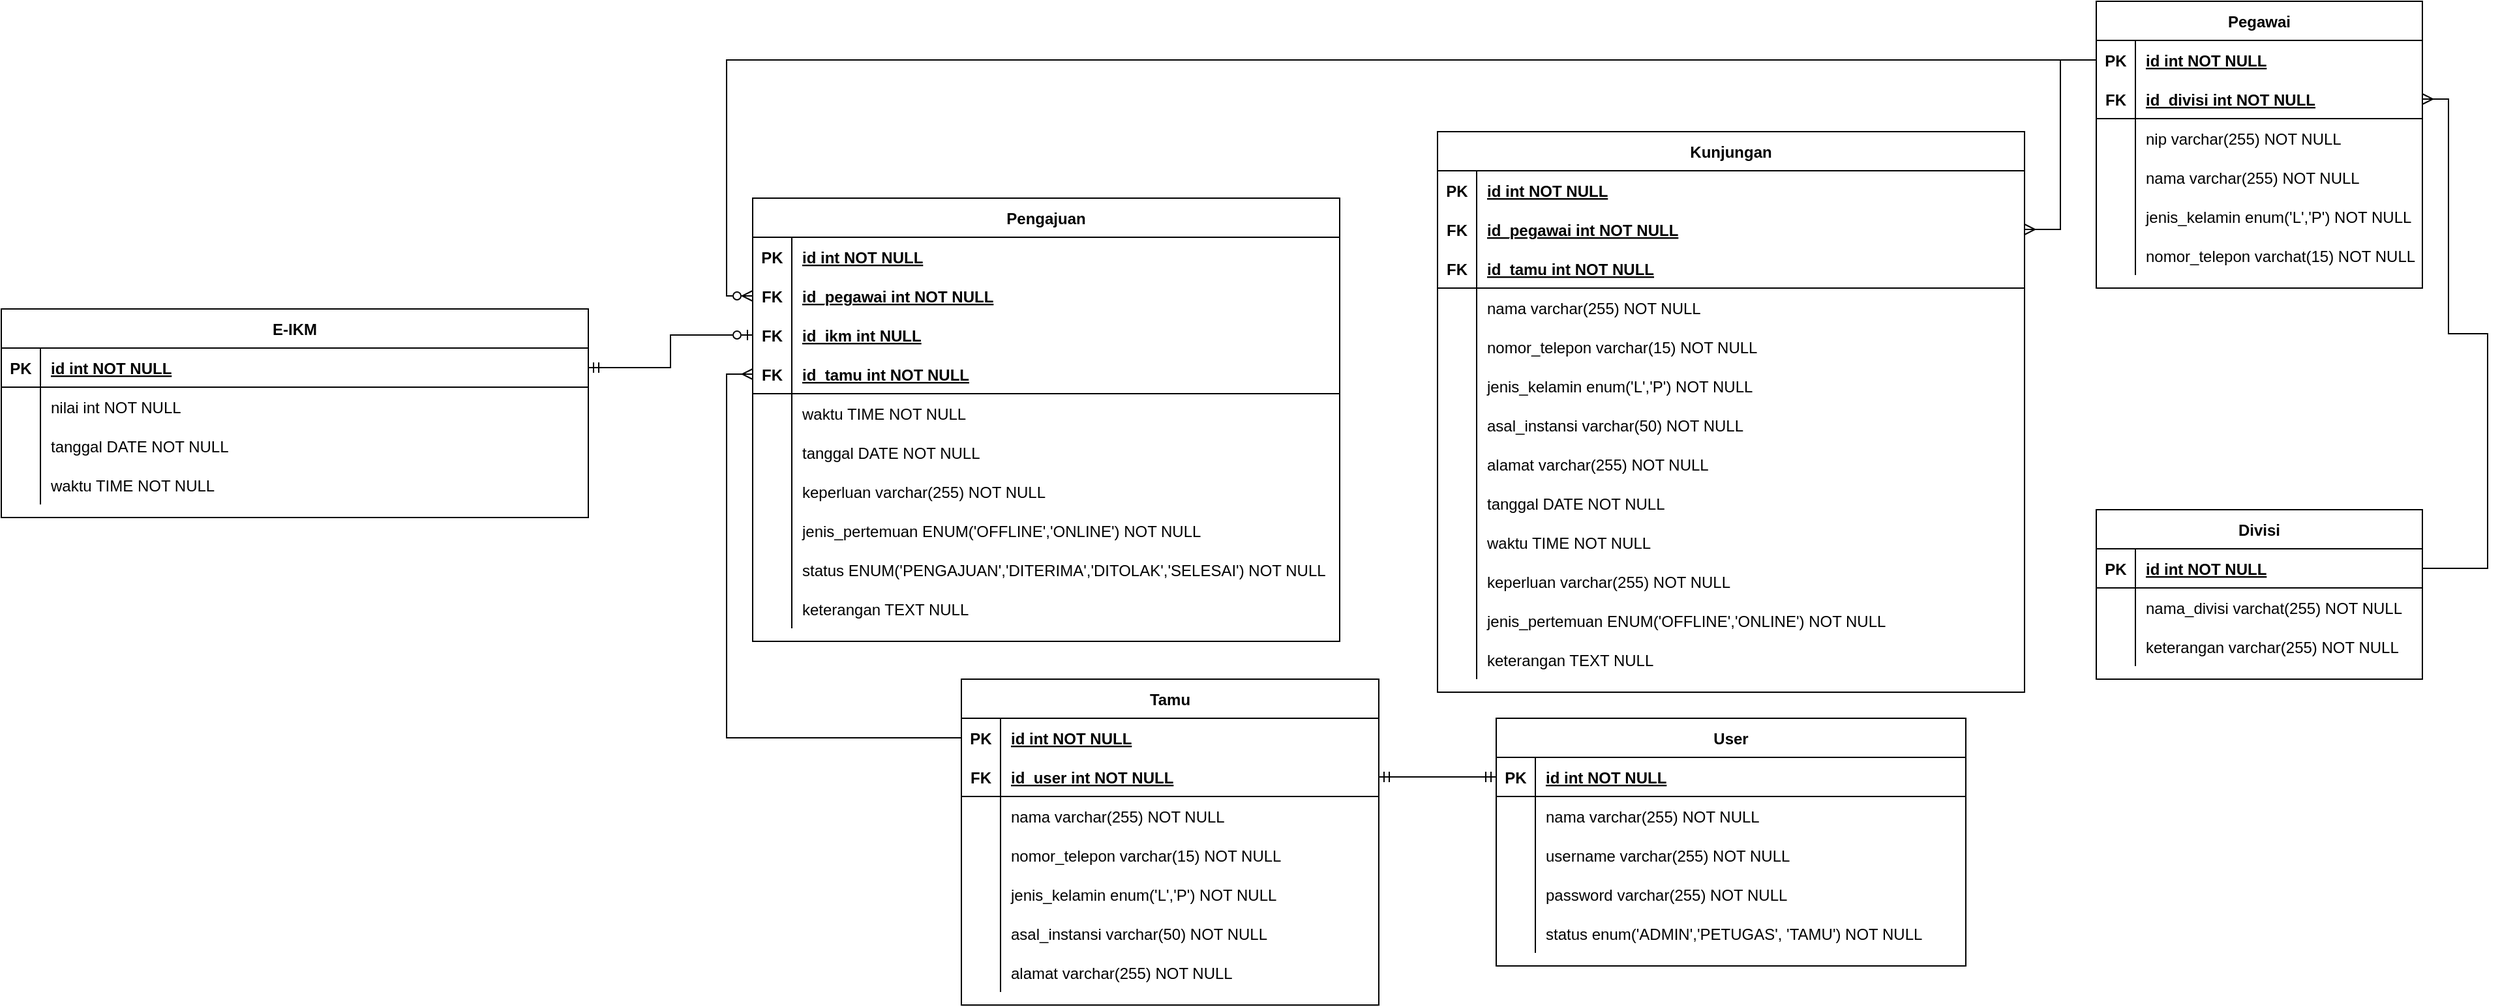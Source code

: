 <mxfile version="19.0.3" type="device"><diagram id="R2lEEEUBdFMjLlhIrx00" name="Page-1"><mxGraphModel dx="2421" dy="764" grid="0" gridSize="10" guides="1" tooltips="1" connect="1" arrows="1" fold="1" page="0" pageScale="1" pageWidth="850" pageHeight="1100" math="0" shadow="0" extFonts="Permanent Marker^https://fonts.googleapis.com/css?family=Permanent+Marker"><root><mxCell id="0"/><mxCell id="1" parent="0"/><mxCell id="C-vyLk0tnHw3VtMMgP7b-2" value="Pegawai" style="shape=table;startSize=30;container=1;collapsible=1;childLayout=tableLayout;fixedRows=1;rowLines=0;fontStyle=1;align=center;resizeLast=1;" parent="1" vertex="1"><mxGeometry x="560" y="20" width="250" height="220" as="geometry"/></mxCell><mxCell id="C-vyLk0tnHw3VtMMgP7b-3" value="" style="shape=partialRectangle;collapsible=0;dropTarget=0;pointerEvents=0;fillColor=none;points=[[0,0.5],[1,0.5]];portConstraint=eastwest;top=0;left=0;right=0;bottom=1;strokeColor=none;" parent="C-vyLk0tnHw3VtMMgP7b-2" vertex="1"><mxGeometry y="30" width="250" height="30" as="geometry"/></mxCell><mxCell id="C-vyLk0tnHw3VtMMgP7b-4" value="PK" style="shape=partialRectangle;overflow=hidden;connectable=0;fillColor=none;top=0;left=0;bottom=0;right=0;fontStyle=1;" parent="C-vyLk0tnHw3VtMMgP7b-3" vertex="1"><mxGeometry width="30" height="30" as="geometry"><mxRectangle width="30" height="30" as="alternateBounds"/></mxGeometry></mxCell><mxCell id="C-vyLk0tnHw3VtMMgP7b-5" value="id int NOT NULL " style="shape=partialRectangle;overflow=hidden;connectable=0;fillColor=none;top=0;left=0;bottom=0;right=0;align=left;spacingLeft=6;fontStyle=5;" parent="C-vyLk0tnHw3VtMMgP7b-3" vertex="1"><mxGeometry x="30" width="220" height="30" as="geometry"><mxRectangle width="220" height="30" as="alternateBounds"/></mxGeometry></mxCell><mxCell id="-Vfd2dG3EWb8YFkinfr4-47" value="" style="shape=partialRectangle;collapsible=0;dropTarget=0;pointerEvents=0;fillColor=none;points=[[0,0.5],[1,0.5]];portConstraint=eastwest;top=0;left=0;right=0;bottom=1;" parent="C-vyLk0tnHw3VtMMgP7b-2" vertex="1"><mxGeometry y="60" width="250" height="30" as="geometry"/></mxCell><mxCell id="-Vfd2dG3EWb8YFkinfr4-48" value="FK" style="shape=partialRectangle;overflow=hidden;connectable=0;fillColor=none;top=0;left=0;bottom=0;right=0;fontStyle=1;" parent="-Vfd2dG3EWb8YFkinfr4-47" vertex="1"><mxGeometry width="30" height="30" as="geometry"><mxRectangle width="30" height="30" as="alternateBounds"/></mxGeometry></mxCell><mxCell id="-Vfd2dG3EWb8YFkinfr4-49" value="id_divisi int NOT NULL " style="shape=partialRectangle;overflow=hidden;connectable=0;fillColor=none;top=0;left=0;bottom=0;right=0;align=left;spacingLeft=6;fontStyle=5;" parent="-Vfd2dG3EWb8YFkinfr4-47" vertex="1"><mxGeometry x="30" width="220" height="30" as="geometry"><mxRectangle width="220" height="30" as="alternateBounds"/></mxGeometry></mxCell><mxCell id="C-vyLk0tnHw3VtMMgP7b-6" value="" style="shape=partialRectangle;collapsible=0;dropTarget=0;pointerEvents=0;fillColor=none;points=[[0,0.5],[1,0.5]];portConstraint=eastwest;top=0;left=0;right=0;bottom=0;" parent="C-vyLk0tnHw3VtMMgP7b-2" vertex="1"><mxGeometry y="90" width="250" height="30" as="geometry"/></mxCell><mxCell id="C-vyLk0tnHw3VtMMgP7b-7" value="" style="shape=partialRectangle;overflow=hidden;connectable=0;fillColor=none;top=0;left=0;bottom=0;right=0;" parent="C-vyLk0tnHw3VtMMgP7b-6" vertex="1"><mxGeometry width="30" height="30" as="geometry"><mxRectangle width="30" height="30" as="alternateBounds"/></mxGeometry></mxCell><mxCell id="C-vyLk0tnHw3VtMMgP7b-8" value="nip varchar(255) NOT NULL" style="shape=partialRectangle;overflow=hidden;connectable=0;fillColor=none;top=0;left=0;bottom=0;right=0;align=left;spacingLeft=6;" parent="C-vyLk0tnHw3VtMMgP7b-6" vertex="1"><mxGeometry x="30" width="220" height="30" as="geometry"><mxRectangle width="220" height="30" as="alternateBounds"/></mxGeometry></mxCell><mxCell id="Im0000j7gKgSQRu1ukLp-93" value="" style="shape=partialRectangle;collapsible=0;dropTarget=0;pointerEvents=0;fillColor=none;points=[[0,0.5],[1,0.5]];portConstraint=eastwest;top=0;left=0;right=0;bottom=0;" parent="C-vyLk0tnHw3VtMMgP7b-2" vertex="1"><mxGeometry y="120" width="250" height="30" as="geometry"/></mxCell><mxCell id="Im0000j7gKgSQRu1ukLp-94" value="" style="shape=partialRectangle;overflow=hidden;connectable=0;fillColor=none;top=0;left=0;bottom=0;right=0;" parent="Im0000j7gKgSQRu1ukLp-93" vertex="1"><mxGeometry width="30" height="30" as="geometry"><mxRectangle width="30" height="30" as="alternateBounds"/></mxGeometry></mxCell><mxCell id="Im0000j7gKgSQRu1ukLp-95" value="nama varchar(255) NOT NULL" style="shape=partialRectangle;overflow=hidden;connectable=0;fillColor=none;top=0;left=0;bottom=0;right=0;align=left;spacingLeft=6;" parent="Im0000j7gKgSQRu1ukLp-93" vertex="1"><mxGeometry x="30" width="220" height="30" as="geometry"><mxRectangle width="220" height="30" as="alternateBounds"/></mxGeometry></mxCell><mxCell id="C-vyLk0tnHw3VtMMgP7b-9" value="" style="shape=partialRectangle;collapsible=0;dropTarget=0;pointerEvents=0;fillColor=none;points=[[0,0.5],[1,0.5]];portConstraint=eastwest;top=0;left=0;right=0;bottom=0;" parent="C-vyLk0tnHw3VtMMgP7b-2" vertex="1"><mxGeometry y="150" width="250" height="30" as="geometry"/></mxCell><mxCell id="C-vyLk0tnHw3VtMMgP7b-10" value="" style="shape=partialRectangle;overflow=hidden;connectable=0;fillColor=none;top=0;left=0;bottom=0;right=0;" parent="C-vyLk0tnHw3VtMMgP7b-9" vertex="1"><mxGeometry width="30" height="30" as="geometry"><mxRectangle width="30" height="30" as="alternateBounds"/></mxGeometry></mxCell><mxCell id="C-vyLk0tnHw3VtMMgP7b-11" value="jenis_kelamin enum('L','P') NOT NULL" style="shape=partialRectangle;overflow=hidden;connectable=0;fillColor=none;top=0;left=0;bottom=0;right=0;align=left;spacingLeft=6;" parent="C-vyLk0tnHw3VtMMgP7b-9" vertex="1"><mxGeometry x="30" width="220" height="30" as="geometry"><mxRectangle width="220" height="30" as="alternateBounds"/></mxGeometry></mxCell><mxCell id="-Vfd2dG3EWb8YFkinfr4-28" value="" style="shape=partialRectangle;collapsible=0;dropTarget=0;pointerEvents=0;fillColor=none;points=[[0,0.5],[1,0.5]];portConstraint=eastwest;top=0;left=0;right=0;bottom=0;" parent="C-vyLk0tnHw3VtMMgP7b-2" vertex="1"><mxGeometry y="180" width="250" height="30" as="geometry"/></mxCell><mxCell id="-Vfd2dG3EWb8YFkinfr4-29" value="" style="shape=partialRectangle;overflow=hidden;connectable=0;fillColor=none;top=0;left=0;bottom=0;right=0;" parent="-Vfd2dG3EWb8YFkinfr4-28" vertex="1"><mxGeometry width="30" height="30" as="geometry"><mxRectangle width="30" height="30" as="alternateBounds"/></mxGeometry></mxCell><mxCell id="-Vfd2dG3EWb8YFkinfr4-30" value="nomor_telepon varchat(15) NOT NULL" style="shape=partialRectangle;overflow=hidden;connectable=0;fillColor=none;top=0;left=0;bottom=0;right=0;align=left;spacingLeft=6;" parent="-Vfd2dG3EWb8YFkinfr4-28" vertex="1"><mxGeometry x="30" width="220" height="30" as="geometry"><mxRectangle width="220" height="30" as="alternateBounds"/></mxGeometry></mxCell><mxCell id="C-vyLk0tnHw3VtMMgP7b-13" value="Divisi" style="shape=table;startSize=30;container=1;collapsible=1;childLayout=tableLayout;fixedRows=1;rowLines=0;fontStyle=1;align=center;resizeLast=1;" parent="1" vertex="1"><mxGeometry x="560" y="410" width="250" height="130" as="geometry"/></mxCell><mxCell id="C-vyLk0tnHw3VtMMgP7b-14" value="" style="shape=partialRectangle;collapsible=0;dropTarget=0;pointerEvents=0;fillColor=none;points=[[0,0.5],[1,0.5]];portConstraint=eastwest;top=0;left=0;right=0;bottom=1;" parent="C-vyLk0tnHw3VtMMgP7b-13" vertex="1"><mxGeometry y="30" width="250" height="30" as="geometry"/></mxCell><mxCell id="C-vyLk0tnHw3VtMMgP7b-15" value="PK" style="shape=partialRectangle;overflow=hidden;connectable=0;fillColor=none;top=0;left=0;bottom=0;right=0;fontStyle=1;" parent="C-vyLk0tnHw3VtMMgP7b-14" vertex="1"><mxGeometry width="30" height="30" as="geometry"><mxRectangle width="30" height="30" as="alternateBounds"/></mxGeometry></mxCell><mxCell id="C-vyLk0tnHw3VtMMgP7b-16" value="id int NOT NULL " style="shape=partialRectangle;overflow=hidden;connectable=0;fillColor=none;top=0;left=0;bottom=0;right=0;align=left;spacingLeft=6;fontStyle=5;" parent="C-vyLk0tnHw3VtMMgP7b-14" vertex="1"><mxGeometry x="30" width="220" height="30" as="geometry"><mxRectangle width="220" height="30" as="alternateBounds"/></mxGeometry></mxCell><mxCell id="C-vyLk0tnHw3VtMMgP7b-17" value="" style="shape=partialRectangle;collapsible=0;dropTarget=0;pointerEvents=0;fillColor=none;points=[[0,0.5],[1,0.5]];portConstraint=eastwest;top=0;left=0;right=0;bottom=0;" parent="C-vyLk0tnHw3VtMMgP7b-13" vertex="1"><mxGeometry y="60" width="250" height="30" as="geometry"/></mxCell><mxCell id="C-vyLk0tnHw3VtMMgP7b-18" value="" style="shape=partialRectangle;overflow=hidden;connectable=0;fillColor=none;top=0;left=0;bottom=0;right=0;" parent="C-vyLk0tnHw3VtMMgP7b-17" vertex="1"><mxGeometry width="30" height="30" as="geometry"><mxRectangle width="30" height="30" as="alternateBounds"/></mxGeometry></mxCell><mxCell id="C-vyLk0tnHw3VtMMgP7b-19" value="nama_divisi varchat(255) NOT NULL" style="shape=partialRectangle;overflow=hidden;connectable=0;fillColor=none;top=0;left=0;bottom=0;right=0;align=left;spacingLeft=6;" parent="C-vyLk0tnHw3VtMMgP7b-17" vertex="1"><mxGeometry x="30" width="220" height="30" as="geometry"><mxRectangle width="220" height="30" as="alternateBounds"/></mxGeometry></mxCell><mxCell id="C-vyLk0tnHw3VtMMgP7b-20" value="" style="shape=partialRectangle;collapsible=0;dropTarget=0;pointerEvents=0;fillColor=none;points=[[0,0.5],[1,0.5]];portConstraint=eastwest;top=0;left=0;right=0;bottom=0;" parent="C-vyLk0tnHw3VtMMgP7b-13" vertex="1"><mxGeometry y="90" width="250" height="30" as="geometry"/></mxCell><mxCell id="C-vyLk0tnHw3VtMMgP7b-21" value="" style="shape=partialRectangle;overflow=hidden;connectable=0;fillColor=none;top=0;left=0;bottom=0;right=0;" parent="C-vyLk0tnHw3VtMMgP7b-20" vertex="1"><mxGeometry width="30" height="30" as="geometry"><mxRectangle width="30" height="30" as="alternateBounds"/></mxGeometry></mxCell><mxCell id="C-vyLk0tnHw3VtMMgP7b-22" value="keterangan varchar(255) NOT NULL" style="shape=partialRectangle;overflow=hidden;connectable=0;fillColor=none;top=0;left=0;bottom=0;right=0;align=left;spacingLeft=6;" parent="C-vyLk0tnHw3VtMMgP7b-20" vertex="1"><mxGeometry x="30" width="220" height="30" as="geometry"><mxRectangle width="220" height="30" as="alternateBounds"/></mxGeometry></mxCell><mxCell id="C-vyLk0tnHw3VtMMgP7b-23" value="Kunjungan" style="shape=table;startSize=30;container=1;collapsible=1;childLayout=tableLayout;fixedRows=1;rowLines=0;fontStyle=1;align=center;resizeLast=1;" parent="1" vertex="1"><mxGeometry x="55" y="120" width="450" height="430" as="geometry"/></mxCell><mxCell id="C-vyLk0tnHw3VtMMgP7b-24" value="" style="shape=partialRectangle;collapsible=0;dropTarget=0;pointerEvents=0;fillColor=none;points=[[0,0.5],[1,0.5]];portConstraint=eastwest;top=0;left=0;right=0;bottom=1;strokeColor=none;" parent="C-vyLk0tnHw3VtMMgP7b-23" vertex="1"><mxGeometry y="30" width="450" height="30" as="geometry"/></mxCell><mxCell id="C-vyLk0tnHw3VtMMgP7b-25" value="PK" style="shape=partialRectangle;overflow=hidden;connectable=0;fillColor=none;top=0;left=0;bottom=0;right=0;fontStyle=1;" parent="C-vyLk0tnHw3VtMMgP7b-24" vertex="1"><mxGeometry width="30" height="30" as="geometry"><mxRectangle width="30" height="30" as="alternateBounds"/></mxGeometry></mxCell><mxCell id="C-vyLk0tnHw3VtMMgP7b-26" value="id int NOT NULL " style="shape=partialRectangle;overflow=hidden;connectable=0;fillColor=none;top=0;left=0;bottom=0;right=0;align=left;spacingLeft=6;fontStyle=5;" parent="C-vyLk0tnHw3VtMMgP7b-24" vertex="1"><mxGeometry x="30" width="420" height="30" as="geometry"><mxRectangle width="420" height="30" as="alternateBounds"/></mxGeometry></mxCell><mxCell id="-Vfd2dG3EWb8YFkinfr4-19" value="" style="shape=partialRectangle;collapsible=0;dropTarget=0;pointerEvents=0;fillColor=none;points=[[0,0.5],[1,0.5]];portConstraint=eastwest;top=0;left=0;right=0;bottom=1;strokeColor=none;" parent="C-vyLk0tnHw3VtMMgP7b-23" vertex="1"><mxGeometry y="60" width="450" height="30" as="geometry"/></mxCell><mxCell id="-Vfd2dG3EWb8YFkinfr4-20" value="FK" style="shape=partialRectangle;overflow=hidden;connectable=0;fillColor=none;top=0;left=0;bottom=0;right=0;fontStyle=1;" parent="-Vfd2dG3EWb8YFkinfr4-19" vertex="1"><mxGeometry width="30" height="30" as="geometry"><mxRectangle width="30" height="30" as="alternateBounds"/></mxGeometry></mxCell><mxCell id="-Vfd2dG3EWb8YFkinfr4-21" value="id_pegawai int NOT NULL " style="shape=partialRectangle;overflow=hidden;connectable=0;fillColor=none;top=0;left=0;bottom=0;right=0;align=left;spacingLeft=6;fontStyle=5;" parent="-Vfd2dG3EWb8YFkinfr4-19" vertex="1"><mxGeometry x="30" width="420" height="30" as="geometry"><mxRectangle width="420" height="30" as="alternateBounds"/></mxGeometry></mxCell><mxCell id="-Vfd2dG3EWb8YFkinfr4-16" value="" style="shape=partialRectangle;collapsible=0;dropTarget=0;pointerEvents=0;fillColor=none;points=[[0,0.5],[1,0.5]];portConstraint=eastwest;top=0;left=0;right=0;bottom=1;" parent="C-vyLk0tnHw3VtMMgP7b-23" vertex="1"><mxGeometry y="90" width="450" height="30" as="geometry"/></mxCell><mxCell id="-Vfd2dG3EWb8YFkinfr4-17" value="FK" style="shape=partialRectangle;overflow=hidden;connectable=0;fillColor=none;top=0;left=0;bottom=0;right=0;fontStyle=1;" parent="-Vfd2dG3EWb8YFkinfr4-16" vertex="1"><mxGeometry width="30" height="30" as="geometry"><mxRectangle width="30" height="30" as="alternateBounds"/></mxGeometry></mxCell><mxCell id="-Vfd2dG3EWb8YFkinfr4-18" value="id_tamu int NOT NULL " style="shape=partialRectangle;overflow=hidden;connectable=0;fillColor=none;top=0;left=0;bottom=0;right=0;align=left;spacingLeft=6;fontStyle=5;" parent="-Vfd2dG3EWb8YFkinfr4-16" vertex="1"><mxGeometry x="30" width="420" height="30" as="geometry"><mxRectangle width="420" height="30" as="alternateBounds"/></mxGeometry></mxCell><mxCell id="Y4pyLdHpSGleh7UCwNsI-1" value="" style="shape=partialRectangle;collapsible=0;dropTarget=0;pointerEvents=0;fillColor=none;points=[[0,0.5],[1,0.5]];portConstraint=eastwest;top=0;left=0;right=0;bottom=0;" parent="C-vyLk0tnHw3VtMMgP7b-23" vertex="1"><mxGeometry y="120" width="450" height="30" as="geometry"/></mxCell><mxCell id="Y4pyLdHpSGleh7UCwNsI-2" value="" style="shape=partialRectangle;overflow=hidden;connectable=0;fillColor=none;top=0;left=0;bottom=0;right=0;" parent="Y4pyLdHpSGleh7UCwNsI-1" vertex="1"><mxGeometry width="30" height="30" as="geometry"><mxRectangle width="30" height="30" as="alternateBounds"/></mxGeometry></mxCell><mxCell id="Y4pyLdHpSGleh7UCwNsI-3" value="nama varchar(255) NOT NULL" style="shape=partialRectangle;overflow=hidden;connectable=0;fillColor=none;top=0;left=0;bottom=0;right=0;align=left;spacingLeft=6;" parent="Y4pyLdHpSGleh7UCwNsI-1" vertex="1"><mxGeometry x="30" width="420" height="30" as="geometry"><mxRectangle width="420" height="30" as="alternateBounds"/></mxGeometry></mxCell><mxCell id="Y4pyLdHpSGleh7UCwNsI-4" value="" style="shape=partialRectangle;collapsible=0;dropTarget=0;pointerEvents=0;fillColor=none;points=[[0,0.5],[1,0.5]];portConstraint=eastwest;top=0;left=0;right=0;bottom=0;" parent="C-vyLk0tnHw3VtMMgP7b-23" vertex="1"><mxGeometry y="150" width="450" height="30" as="geometry"/></mxCell><mxCell id="Y4pyLdHpSGleh7UCwNsI-5" value="" style="shape=partialRectangle;overflow=hidden;connectable=0;fillColor=none;top=0;left=0;bottom=0;right=0;" parent="Y4pyLdHpSGleh7UCwNsI-4" vertex="1"><mxGeometry width="30" height="30" as="geometry"><mxRectangle width="30" height="30" as="alternateBounds"/></mxGeometry></mxCell><mxCell id="Y4pyLdHpSGleh7UCwNsI-6" value="nomor_telepon varchar(15) NOT NULL" style="shape=partialRectangle;overflow=hidden;connectable=0;fillColor=none;top=0;left=0;bottom=0;right=0;align=left;spacingLeft=6;" parent="Y4pyLdHpSGleh7UCwNsI-4" vertex="1"><mxGeometry x="30" width="420" height="30" as="geometry"><mxRectangle width="420" height="30" as="alternateBounds"/></mxGeometry></mxCell><mxCell id="Y4pyLdHpSGleh7UCwNsI-7" value="" style="shape=partialRectangle;collapsible=0;dropTarget=0;pointerEvents=0;fillColor=none;points=[[0,0.5],[1,0.5]];portConstraint=eastwest;top=0;left=0;right=0;bottom=0;" parent="C-vyLk0tnHw3VtMMgP7b-23" vertex="1"><mxGeometry y="180" width="450" height="30" as="geometry"/></mxCell><mxCell id="Y4pyLdHpSGleh7UCwNsI-8" value="" style="shape=partialRectangle;overflow=hidden;connectable=0;fillColor=none;top=0;left=0;bottom=0;right=0;" parent="Y4pyLdHpSGleh7UCwNsI-7" vertex="1"><mxGeometry width="30" height="30" as="geometry"><mxRectangle width="30" height="30" as="alternateBounds"/></mxGeometry></mxCell><mxCell id="Y4pyLdHpSGleh7UCwNsI-9" value="jenis_kelamin enum('L','P') NOT NULL" style="shape=partialRectangle;overflow=hidden;connectable=0;fillColor=none;top=0;left=0;bottom=0;right=0;align=left;spacingLeft=6;" parent="Y4pyLdHpSGleh7UCwNsI-7" vertex="1"><mxGeometry x="30" width="420" height="30" as="geometry"><mxRectangle width="420" height="30" as="alternateBounds"/></mxGeometry></mxCell><mxCell id="Y4pyLdHpSGleh7UCwNsI-10" value="" style="shape=partialRectangle;collapsible=0;dropTarget=0;pointerEvents=0;fillColor=none;points=[[0,0.5],[1,0.5]];portConstraint=eastwest;top=0;left=0;right=0;bottom=0;" parent="C-vyLk0tnHw3VtMMgP7b-23" vertex="1"><mxGeometry y="210" width="450" height="30" as="geometry"/></mxCell><mxCell id="Y4pyLdHpSGleh7UCwNsI-11" value="" style="shape=partialRectangle;overflow=hidden;connectable=0;fillColor=none;top=0;left=0;bottom=0;right=0;" parent="Y4pyLdHpSGleh7UCwNsI-10" vertex="1"><mxGeometry width="30" height="30" as="geometry"><mxRectangle width="30" height="30" as="alternateBounds"/></mxGeometry></mxCell><mxCell id="Y4pyLdHpSGleh7UCwNsI-12" value="asal_instansi varchar(50) NOT NULL" style="shape=partialRectangle;overflow=hidden;connectable=0;fillColor=none;top=0;left=0;bottom=0;right=0;align=left;spacingLeft=6;" parent="Y4pyLdHpSGleh7UCwNsI-10" vertex="1"><mxGeometry x="30" width="420" height="30" as="geometry"><mxRectangle width="420" height="30" as="alternateBounds"/></mxGeometry></mxCell><mxCell id="Y4pyLdHpSGleh7UCwNsI-13" value="" style="shape=partialRectangle;collapsible=0;dropTarget=0;pointerEvents=0;fillColor=none;points=[[0,0.5],[1,0.5]];portConstraint=eastwest;top=0;left=0;right=0;bottom=0;" parent="C-vyLk0tnHw3VtMMgP7b-23" vertex="1"><mxGeometry y="240" width="450" height="30" as="geometry"/></mxCell><mxCell id="Y4pyLdHpSGleh7UCwNsI-14" value="" style="shape=partialRectangle;overflow=hidden;connectable=0;fillColor=none;top=0;left=0;bottom=0;right=0;" parent="Y4pyLdHpSGleh7UCwNsI-13" vertex="1"><mxGeometry width="30" height="30" as="geometry"><mxRectangle width="30" height="30" as="alternateBounds"/></mxGeometry></mxCell><mxCell id="Y4pyLdHpSGleh7UCwNsI-15" value="alamat varchar(255) NOT NULL" style="shape=partialRectangle;overflow=hidden;connectable=0;fillColor=none;top=0;left=0;bottom=0;right=0;align=left;spacingLeft=6;" parent="Y4pyLdHpSGleh7UCwNsI-13" vertex="1"><mxGeometry x="30" width="420" height="30" as="geometry"><mxRectangle width="420" height="30" as="alternateBounds"/></mxGeometry></mxCell><mxCell id="-Vfd2dG3EWb8YFkinfr4-7" value="" style="shape=partialRectangle;collapsible=0;dropTarget=0;pointerEvents=0;fillColor=none;points=[[0,0.5],[1,0.5]];portConstraint=eastwest;top=0;left=0;right=0;bottom=0;" parent="C-vyLk0tnHw3VtMMgP7b-23" vertex="1"><mxGeometry y="270" width="450" height="30" as="geometry"/></mxCell><mxCell id="-Vfd2dG3EWb8YFkinfr4-8" value="" style="shape=partialRectangle;overflow=hidden;connectable=0;fillColor=none;top=0;left=0;bottom=0;right=0;" parent="-Vfd2dG3EWb8YFkinfr4-7" vertex="1"><mxGeometry width="30" height="30" as="geometry"><mxRectangle width="30" height="30" as="alternateBounds"/></mxGeometry></mxCell><mxCell id="-Vfd2dG3EWb8YFkinfr4-9" value="tanggal DATE NOT NULL" style="shape=partialRectangle;overflow=hidden;connectable=0;fillColor=none;top=0;left=0;bottom=0;right=0;align=left;spacingLeft=6;" parent="-Vfd2dG3EWb8YFkinfr4-7" vertex="1"><mxGeometry x="30" width="420" height="30" as="geometry"><mxRectangle width="420" height="30" as="alternateBounds"/></mxGeometry></mxCell><mxCell id="beVAXXZH6BffvRUMCPVx-1" value="" style="shape=partialRectangle;collapsible=0;dropTarget=0;pointerEvents=0;fillColor=none;points=[[0,0.5],[1,0.5]];portConstraint=eastwest;top=0;left=0;right=0;bottom=0;" vertex="1" parent="C-vyLk0tnHw3VtMMgP7b-23"><mxGeometry y="300" width="450" height="30" as="geometry"/></mxCell><mxCell id="beVAXXZH6BffvRUMCPVx-2" value="" style="shape=partialRectangle;overflow=hidden;connectable=0;fillColor=none;top=0;left=0;bottom=0;right=0;" vertex="1" parent="beVAXXZH6BffvRUMCPVx-1"><mxGeometry width="30" height="30" as="geometry"><mxRectangle width="30" height="30" as="alternateBounds"/></mxGeometry></mxCell><mxCell id="beVAXXZH6BffvRUMCPVx-3" value="waktu TIME NOT NULL" style="shape=partialRectangle;overflow=hidden;connectable=0;fillColor=none;top=0;left=0;bottom=0;right=0;align=left;spacingLeft=6;" vertex="1" parent="beVAXXZH6BffvRUMCPVx-1"><mxGeometry x="30" width="420" height="30" as="geometry"><mxRectangle width="420" height="30" as="alternateBounds"/></mxGeometry></mxCell><mxCell id="-Vfd2dG3EWb8YFkinfr4-25" value="" style="shape=partialRectangle;collapsible=0;dropTarget=0;pointerEvents=0;fillColor=none;points=[[0,0.5],[1,0.5]];portConstraint=eastwest;top=0;left=0;right=0;bottom=0;" parent="C-vyLk0tnHw3VtMMgP7b-23" vertex="1"><mxGeometry y="330" width="450" height="30" as="geometry"/></mxCell><mxCell id="-Vfd2dG3EWb8YFkinfr4-26" value="" style="shape=partialRectangle;overflow=hidden;connectable=0;fillColor=none;top=0;left=0;bottom=0;right=0;" parent="-Vfd2dG3EWb8YFkinfr4-25" vertex="1"><mxGeometry width="30" height="30" as="geometry"><mxRectangle width="30" height="30" as="alternateBounds"/></mxGeometry></mxCell><mxCell id="-Vfd2dG3EWb8YFkinfr4-27" value="keperluan varchar(255) NOT NULL" style="shape=partialRectangle;overflow=hidden;connectable=0;fillColor=none;top=0;left=0;bottom=0;right=0;align=left;spacingLeft=6;" parent="-Vfd2dG3EWb8YFkinfr4-25" vertex="1"><mxGeometry x="30" width="420" height="30" as="geometry"><mxRectangle width="420" height="30" as="alternateBounds"/></mxGeometry></mxCell><mxCell id="Im0000j7gKgSQRu1ukLp-104" value="" style="shape=partialRectangle;collapsible=0;dropTarget=0;pointerEvents=0;fillColor=none;points=[[0,0.5],[1,0.5]];portConstraint=eastwest;top=0;left=0;right=0;bottom=0;" parent="C-vyLk0tnHw3VtMMgP7b-23" vertex="1"><mxGeometry y="360" width="450" height="30" as="geometry"/></mxCell><mxCell id="Im0000j7gKgSQRu1ukLp-105" value="" style="shape=partialRectangle;overflow=hidden;connectable=0;fillColor=none;top=0;left=0;bottom=0;right=0;" parent="Im0000j7gKgSQRu1ukLp-104" vertex="1"><mxGeometry width="30" height="30" as="geometry"><mxRectangle width="30" height="30" as="alternateBounds"/></mxGeometry></mxCell><mxCell id="Im0000j7gKgSQRu1ukLp-106" value="jenis_pertemuan ENUM('OFFLINE','ONLINE') NOT NULL" style="shape=partialRectangle;overflow=hidden;connectable=0;fillColor=none;top=0;left=0;bottom=0;right=0;align=left;spacingLeft=6;" parent="Im0000j7gKgSQRu1ukLp-104" vertex="1"><mxGeometry x="30" width="420" height="30" as="geometry"><mxRectangle width="420" height="30" as="alternateBounds"/></mxGeometry></mxCell><mxCell id="Im0000j7gKgSQRu1ukLp-107" value="" style="shape=partialRectangle;collapsible=0;dropTarget=0;pointerEvents=0;fillColor=none;points=[[0,0.5],[1,0.5]];portConstraint=eastwest;top=0;left=0;right=0;bottom=0;" parent="C-vyLk0tnHw3VtMMgP7b-23" vertex="1"><mxGeometry y="390" width="450" height="30" as="geometry"/></mxCell><mxCell id="Im0000j7gKgSQRu1ukLp-108" value="" style="shape=partialRectangle;overflow=hidden;connectable=0;fillColor=none;top=0;left=0;bottom=0;right=0;" parent="Im0000j7gKgSQRu1ukLp-107" vertex="1"><mxGeometry width="30" height="30" as="geometry"><mxRectangle width="30" height="30" as="alternateBounds"/></mxGeometry></mxCell><mxCell id="Im0000j7gKgSQRu1ukLp-109" value="keterangan TEXT NULL" style="shape=partialRectangle;overflow=hidden;connectable=0;fillColor=none;top=0;left=0;bottom=0;right=0;align=left;spacingLeft=6;" parent="Im0000j7gKgSQRu1ukLp-107" vertex="1"><mxGeometry x="30" width="420" height="30" as="geometry"><mxRectangle width="420" height="30" as="alternateBounds"/></mxGeometry></mxCell><mxCell id="-Vfd2dG3EWb8YFkinfr4-31" value="User" style="shape=table;startSize=30;container=1;collapsible=1;childLayout=tableLayout;fixedRows=1;rowLines=0;fontStyle=1;align=center;resizeLast=1;" parent="1" vertex="1"><mxGeometry x="100" y="570" width="360" height="190" as="geometry"/></mxCell><mxCell id="-Vfd2dG3EWb8YFkinfr4-32" value="" style="shape=partialRectangle;collapsible=0;dropTarget=0;pointerEvents=0;fillColor=none;points=[[0,0.5],[1,0.5]];portConstraint=eastwest;top=0;left=0;right=0;bottom=1;" parent="-Vfd2dG3EWb8YFkinfr4-31" vertex="1"><mxGeometry y="30" width="360" height="30" as="geometry"/></mxCell><mxCell id="-Vfd2dG3EWb8YFkinfr4-33" value="PK" style="shape=partialRectangle;overflow=hidden;connectable=0;fillColor=none;top=0;left=0;bottom=0;right=0;fontStyle=1;" parent="-Vfd2dG3EWb8YFkinfr4-32" vertex="1"><mxGeometry width="30" height="30" as="geometry"><mxRectangle width="30" height="30" as="alternateBounds"/></mxGeometry></mxCell><mxCell id="-Vfd2dG3EWb8YFkinfr4-34" value="id int NOT NULL " style="shape=partialRectangle;overflow=hidden;connectable=0;fillColor=none;top=0;left=0;bottom=0;right=0;align=left;spacingLeft=6;fontStyle=5;" parent="-Vfd2dG3EWb8YFkinfr4-32" vertex="1"><mxGeometry x="30" width="330" height="30" as="geometry"><mxRectangle width="330" height="30" as="alternateBounds"/></mxGeometry></mxCell><mxCell id="-Vfd2dG3EWb8YFkinfr4-35" value="" style="shape=partialRectangle;collapsible=0;dropTarget=0;pointerEvents=0;fillColor=none;points=[[0,0.5],[1,0.5]];portConstraint=eastwest;top=0;left=0;right=0;bottom=0;" parent="-Vfd2dG3EWb8YFkinfr4-31" vertex="1"><mxGeometry y="60" width="360" height="30" as="geometry"/></mxCell><mxCell id="-Vfd2dG3EWb8YFkinfr4-36" value="" style="shape=partialRectangle;overflow=hidden;connectable=0;fillColor=none;top=0;left=0;bottom=0;right=0;" parent="-Vfd2dG3EWb8YFkinfr4-35" vertex="1"><mxGeometry width="30" height="30" as="geometry"><mxRectangle width="30" height="30" as="alternateBounds"/></mxGeometry></mxCell><mxCell id="-Vfd2dG3EWb8YFkinfr4-37" value="nama varchar(255) NOT NULL" style="shape=partialRectangle;overflow=hidden;connectable=0;fillColor=none;top=0;left=0;bottom=0;right=0;align=left;spacingLeft=6;" parent="-Vfd2dG3EWb8YFkinfr4-35" vertex="1"><mxGeometry x="30" width="330" height="30" as="geometry"><mxRectangle width="330" height="30" as="alternateBounds"/></mxGeometry></mxCell><mxCell id="-Vfd2dG3EWb8YFkinfr4-38" value="" style="shape=partialRectangle;collapsible=0;dropTarget=0;pointerEvents=0;fillColor=none;points=[[0,0.5],[1,0.5]];portConstraint=eastwest;top=0;left=0;right=0;bottom=0;" parent="-Vfd2dG3EWb8YFkinfr4-31" vertex="1"><mxGeometry y="90" width="360" height="30" as="geometry"/></mxCell><mxCell id="-Vfd2dG3EWb8YFkinfr4-39" value="" style="shape=partialRectangle;overflow=hidden;connectable=0;fillColor=none;top=0;left=0;bottom=0;right=0;" parent="-Vfd2dG3EWb8YFkinfr4-38" vertex="1"><mxGeometry width="30" height="30" as="geometry"><mxRectangle width="30" height="30" as="alternateBounds"/></mxGeometry></mxCell><mxCell id="-Vfd2dG3EWb8YFkinfr4-40" value="username varchar(255) NOT NULL" style="shape=partialRectangle;overflow=hidden;connectable=0;fillColor=none;top=0;left=0;bottom=0;right=0;align=left;spacingLeft=6;" parent="-Vfd2dG3EWb8YFkinfr4-38" vertex="1"><mxGeometry x="30" width="330" height="30" as="geometry"><mxRectangle width="330" height="30" as="alternateBounds"/></mxGeometry></mxCell><mxCell id="-Vfd2dG3EWb8YFkinfr4-41" value="" style="shape=partialRectangle;collapsible=0;dropTarget=0;pointerEvents=0;fillColor=none;points=[[0,0.5],[1,0.5]];portConstraint=eastwest;top=0;left=0;right=0;bottom=0;" parent="-Vfd2dG3EWb8YFkinfr4-31" vertex="1"><mxGeometry y="120" width="360" height="30" as="geometry"/></mxCell><mxCell id="-Vfd2dG3EWb8YFkinfr4-42" value="" style="shape=partialRectangle;overflow=hidden;connectable=0;fillColor=none;top=0;left=0;bottom=0;right=0;" parent="-Vfd2dG3EWb8YFkinfr4-41" vertex="1"><mxGeometry width="30" height="30" as="geometry"><mxRectangle width="30" height="30" as="alternateBounds"/></mxGeometry></mxCell><mxCell id="-Vfd2dG3EWb8YFkinfr4-43" value="password varchar(255) NOT NULL" style="shape=partialRectangle;overflow=hidden;connectable=0;fillColor=none;top=0;left=0;bottom=0;right=0;align=left;spacingLeft=6;" parent="-Vfd2dG3EWb8YFkinfr4-41" vertex="1"><mxGeometry x="30" width="330" height="30" as="geometry"><mxRectangle width="330" height="30" as="alternateBounds"/></mxGeometry></mxCell><mxCell id="-Vfd2dG3EWb8YFkinfr4-44" value="" style="shape=partialRectangle;collapsible=0;dropTarget=0;pointerEvents=0;fillColor=none;points=[[0,0.5],[1,0.5]];portConstraint=eastwest;top=0;left=0;right=0;bottom=0;" parent="-Vfd2dG3EWb8YFkinfr4-31" vertex="1"><mxGeometry y="150" width="360" height="30" as="geometry"/></mxCell><mxCell id="-Vfd2dG3EWb8YFkinfr4-45" value="" style="shape=partialRectangle;overflow=hidden;connectable=0;fillColor=none;top=0;left=0;bottom=0;right=0;" parent="-Vfd2dG3EWb8YFkinfr4-44" vertex="1"><mxGeometry width="30" height="30" as="geometry"><mxRectangle width="30" height="30" as="alternateBounds"/></mxGeometry></mxCell><mxCell id="-Vfd2dG3EWb8YFkinfr4-46" value="status enum('ADMIN','PETUGAS', 'TAMU') NOT NULL" style="shape=partialRectangle;overflow=hidden;connectable=0;fillColor=none;top=0;left=0;bottom=0;right=0;align=left;spacingLeft=6;" parent="-Vfd2dG3EWb8YFkinfr4-44" vertex="1"><mxGeometry x="30" width="330" height="30" as="geometry"><mxRectangle width="330" height="30" as="alternateBounds"/></mxGeometry></mxCell><mxCell id="Im0000j7gKgSQRu1ukLp-60" value="Tamu" style="shape=table;startSize=30;container=1;collapsible=1;childLayout=tableLayout;fixedRows=1;rowLines=0;fontStyle=1;align=center;resizeLast=1;" parent="1" vertex="1"><mxGeometry x="-310" y="540" width="320" height="250" as="geometry"/></mxCell><mxCell id="Im0000j7gKgSQRu1ukLp-61" value="" style="shape=partialRectangle;collapsible=0;dropTarget=0;pointerEvents=0;fillColor=none;points=[[0,0.5],[1,0.5]];portConstraint=eastwest;top=0;left=0;right=0;bottom=1;strokeColor=none;" parent="Im0000j7gKgSQRu1ukLp-60" vertex="1"><mxGeometry y="30" width="320" height="30" as="geometry"/></mxCell><mxCell id="Im0000j7gKgSQRu1ukLp-62" value="PK" style="shape=partialRectangle;overflow=hidden;connectable=0;fillColor=none;top=0;left=0;bottom=0;right=0;fontStyle=1;" parent="Im0000j7gKgSQRu1ukLp-61" vertex="1"><mxGeometry width="30" height="30" as="geometry"><mxRectangle width="30" height="30" as="alternateBounds"/></mxGeometry></mxCell><mxCell id="Im0000j7gKgSQRu1ukLp-63" value="id int NOT NULL " style="shape=partialRectangle;overflow=hidden;connectable=0;fillColor=none;top=0;left=0;bottom=0;right=0;align=left;spacingLeft=6;fontStyle=5;" parent="Im0000j7gKgSQRu1ukLp-61" vertex="1"><mxGeometry x="30" width="290" height="30" as="geometry"><mxRectangle width="290" height="30" as="alternateBounds"/></mxGeometry></mxCell><mxCell id="Im0000j7gKgSQRu1ukLp-67" value="" style="shape=partialRectangle;collapsible=0;dropTarget=0;pointerEvents=0;fillColor=none;points=[[0,0.5],[1,0.5]];portConstraint=eastwest;top=0;left=0;right=0;bottom=1;" parent="Im0000j7gKgSQRu1ukLp-60" vertex="1"><mxGeometry y="60" width="320" height="30" as="geometry"/></mxCell><mxCell id="Im0000j7gKgSQRu1ukLp-68" value="FK" style="shape=partialRectangle;overflow=hidden;connectable=0;fillColor=none;top=0;left=0;bottom=0;right=0;fontStyle=1;" parent="Im0000j7gKgSQRu1ukLp-67" vertex="1"><mxGeometry width="30" height="30" as="geometry"><mxRectangle width="30" height="30" as="alternateBounds"/></mxGeometry></mxCell><mxCell id="Im0000j7gKgSQRu1ukLp-69" value="id_user int NOT NULL " style="shape=partialRectangle;overflow=hidden;connectable=0;fillColor=none;top=0;left=0;bottom=0;right=0;align=left;spacingLeft=6;fontStyle=5;" parent="Im0000j7gKgSQRu1ukLp-67" vertex="1"><mxGeometry x="30" width="290" height="30" as="geometry"><mxRectangle width="290" height="30" as="alternateBounds"/></mxGeometry></mxCell><mxCell id="Im0000j7gKgSQRu1ukLp-70" value="" style="shape=partialRectangle;collapsible=0;dropTarget=0;pointerEvents=0;fillColor=none;points=[[0,0.5],[1,0.5]];portConstraint=eastwest;top=0;left=0;right=0;bottom=0;" parent="Im0000j7gKgSQRu1ukLp-60" vertex="1"><mxGeometry y="90" width="320" height="30" as="geometry"/></mxCell><mxCell id="Im0000j7gKgSQRu1ukLp-71" value="" style="shape=partialRectangle;overflow=hidden;connectable=0;fillColor=none;top=0;left=0;bottom=0;right=0;" parent="Im0000j7gKgSQRu1ukLp-70" vertex="1"><mxGeometry width="30" height="30" as="geometry"><mxRectangle width="30" height="30" as="alternateBounds"/></mxGeometry></mxCell><mxCell id="Im0000j7gKgSQRu1ukLp-72" value="nama varchar(255) NOT NULL" style="shape=partialRectangle;overflow=hidden;connectable=0;fillColor=none;top=0;left=0;bottom=0;right=0;align=left;spacingLeft=6;" parent="Im0000j7gKgSQRu1ukLp-70" vertex="1"><mxGeometry x="30" width="290" height="30" as="geometry"><mxRectangle width="290" height="30" as="alternateBounds"/></mxGeometry></mxCell><mxCell id="Im0000j7gKgSQRu1ukLp-73" value="" style="shape=partialRectangle;collapsible=0;dropTarget=0;pointerEvents=0;fillColor=none;points=[[0,0.5],[1,0.5]];portConstraint=eastwest;top=0;left=0;right=0;bottom=0;" parent="Im0000j7gKgSQRu1ukLp-60" vertex="1"><mxGeometry y="120" width="320" height="30" as="geometry"/></mxCell><mxCell id="Im0000j7gKgSQRu1ukLp-74" value="" style="shape=partialRectangle;overflow=hidden;connectable=0;fillColor=none;top=0;left=0;bottom=0;right=0;" parent="Im0000j7gKgSQRu1ukLp-73" vertex="1"><mxGeometry width="30" height="30" as="geometry"><mxRectangle width="30" height="30" as="alternateBounds"/></mxGeometry></mxCell><mxCell id="Im0000j7gKgSQRu1ukLp-75" value="nomor_telepon varchar(15) NOT NULL" style="shape=partialRectangle;overflow=hidden;connectable=0;fillColor=none;top=0;left=0;bottom=0;right=0;align=left;spacingLeft=6;" parent="Im0000j7gKgSQRu1ukLp-73" vertex="1"><mxGeometry x="30" width="290" height="30" as="geometry"><mxRectangle width="290" height="30" as="alternateBounds"/></mxGeometry></mxCell><mxCell id="Im0000j7gKgSQRu1ukLp-76" value="" style="shape=partialRectangle;collapsible=0;dropTarget=0;pointerEvents=0;fillColor=none;points=[[0,0.5],[1,0.5]];portConstraint=eastwest;top=0;left=0;right=0;bottom=0;" parent="Im0000j7gKgSQRu1ukLp-60" vertex="1"><mxGeometry y="150" width="320" height="30" as="geometry"/></mxCell><mxCell id="Im0000j7gKgSQRu1ukLp-77" value="" style="shape=partialRectangle;overflow=hidden;connectable=0;fillColor=none;top=0;left=0;bottom=0;right=0;" parent="Im0000j7gKgSQRu1ukLp-76" vertex="1"><mxGeometry width="30" height="30" as="geometry"><mxRectangle width="30" height="30" as="alternateBounds"/></mxGeometry></mxCell><mxCell id="Im0000j7gKgSQRu1ukLp-78" value="jenis_kelamin enum('L','P') NOT NULL" style="shape=partialRectangle;overflow=hidden;connectable=0;fillColor=none;top=0;left=0;bottom=0;right=0;align=left;spacingLeft=6;" parent="Im0000j7gKgSQRu1ukLp-76" vertex="1"><mxGeometry x="30" width="290" height="30" as="geometry"><mxRectangle width="290" height="30" as="alternateBounds"/></mxGeometry></mxCell><mxCell id="Im0000j7gKgSQRu1ukLp-79" value="" style="shape=partialRectangle;collapsible=0;dropTarget=0;pointerEvents=0;fillColor=none;points=[[0,0.5],[1,0.5]];portConstraint=eastwest;top=0;left=0;right=0;bottom=0;" parent="Im0000j7gKgSQRu1ukLp-60" vertex="1"><mxGeometry y="180" width="320" height="30" as="geometry"/></mxCell><mxCell id="Im0000j7gKgSQRu1ukLp-80" value="" style="shape=partialRectangle;overflow=hidden;connectable=0;fillColor=none;top=0;left=0;bottom=0;right=0;" parent="Im0000j7gKgSQRu1ukLp-79" vertex="1"><mxGeometry width="30" height="30" as="geometry"><mxRectangle width="30" height="30" as="alternateBounds"/></mxGeometry></mxCell><mxCell id="Im0000j7gKgSQRu1ukLp-81" value="asal_instansi varchar(50) NOT NULL" style="shape=partialRectangle;overflow=hidden;connectable=0;fillColor=none;top=0;left=0;bottom=0;right=0;align=left;spacingLeft=6;" parent="Im0000j7gKgSQRu1ukLp-79" vertex="1"><mxGeometry x="30" width="290" height="30" as="geometry"><mxRectangle width="290" height="30" as="alternateBounds"/></mxGeometry></mxCell><mxCell id="Im0000j7gKgSQRu1ukLp-82" value="" style="shape=partialRectangle;collapsible=0;dropTarget=0;pointerEvents=0;fillColor=none;points=[[0,0.5],[1,0.5]];portConstraint=eastwest;top=0;left=0;right=0;bottom=0;" parent="Im0000j7gKgSQRu1ukLp-60" vertex="1"><mxGeometry y="210" width="320" height="30" as="geometry"/></mxCell><mxCell id="Im0000j7gKgSQRu1ukLp-83" value="" style="shape=partialRectangle;overflow=hidden;connectable=0;fillColor=none;top=0;left=0;bottom=0;right=0;" parent="Im0000j7gKgSQRu1ukLp-82" vertex="1"><mxGeometry width="30" height="30" as="geometry"><mxRectangle width="30" height="30" as="alternateBounds"/></mxGeometry></mxCell><mxCell id="Im0000j7gKgSQRu1ukLp-84" value="alamat varchar(255) NOT NULL" style="shape=partialRectangle;overflow=hidden;connectable=0;fillColor=none;top=0;left=0;bottom=0;right=0;align=left;spacingLeft=6;" parent="Im0000j7gKgSQRu1ukLp-82" vertex="1"><mxGeometry x="30" width="290" height="30" as="geometry"><mxRectangle width="290" height="30" as="alternateBounds"/></mxGeometry></mxCell><mxCell id="Im0000j7gKgSQRu1ukLp-88" style="edgeStyle=orthogonalEdgeStyle;rounded=0;orthogonalLoop=1;jettySize=auto;html=1;entryX=1;entryY=0.5;entryDx=0;entryDy=0;endArrow=ERmandOne;endFill=0;startArrow=ERmandOne;startFill=0;" parent="1" source="-Vfd2dG3EWb8YFkinfr4-32" target="Im0000j7gKgSQRu1ukLp-67" edge="1"><mxGeometry relative="1" as="geometry"/></mxCell><mxCell id="Im0000j7gKgSQRu1ukLp-90" style="edgeStyle=orthogonalEdgeStyle;rounded=0;orthogonalLoop=1;jettySize=auto;html=1;entryX=0;entryY=0.5;entryDx=0;entryDy=0;startArrow=ERmany;startFill=0;endArrow=none;endFill=0;exitX=0;exitY=0.5;exitDx=0;exitDy=0;" parent="1" source="fxlmzlcfrKNhq4LGkl8w-10" target="Im0000j7gKgSQRu1ukLp-61" edge="1"><mxGeometry relative="1" as="geometry"/></mxCell><mxCell id="Im0000j7gKgSQRu1ukLp-91" style="edgeStyle=orthogonalEdgeStyle;rounded=0;orthogonalLoop=1;jettySize=auto;html=1;entryX=0;entryY=0.5;entryDx=0;entryDy=0;startArrow=ERmany;startFill=0;endArrow=none;endFill=0;exitX=1;exitY=0.5;exitDx=0;exitDy=0;" parent="1" source="-Vfd2dG3EWb8YFkinfr4-19" target="C-vyLk0tnHw3VtMMgP7b-3" edge="1"><mxGeometry relative="1" as="geometry"><mxPoint x="60" y="295" as="sourcePoint"/><mxPoint x="-200" y="565" as="targetPoint"/></mxGeometry></mxCell><mxCell id="Im0000j7gKgSQRu1ukLp-92" style="edgeStyle=orthogonalEdgeStyle;rounded=0;orthogonalLoop=1;jettySize=auto;html=1;startArrow=ERmany;startFill=0;endArrow=none;endFill=0;exitX=1;exitY=0.5;exitDx=0;exitDy=0;entryX=1;entryY=0.5;entryDx=0;entryDy=0;" parent="1" source="-Vfd2dG3EWb8YFkinfr4-47" target="C-vyLk0tnHw3VtMMgP7b-14" edge="1"><mxGeometry relative="1" as="geometry"><mxPoint x="310" y="265" as="sourcePoint"/><mxPoint x="830" y="480" as="targetPoint"/><Array as="points"><mxPoint x="830" y="95"/><mxPoint x="830" y="275"/><mxPoint x="860" y="275"/><mxPoint x="860" y="455"/></Array></mxGeometry></mxCell><mxCell id="fxlmzlcfrKNhq4LGkl8w-3" value="Pengajuan" style="shape=table;startSize=30;container=1;collapsible=1;childLayout=tableLayout;fixedRows=1;rowLines=0;fontStyle=1;align=center;resizeLast=1;" parent="1" vertex="1"><mxGeometry x="-470" y="171" width="450" height="340" as="geometry"/></mxCell><mxCell id="fxlmzlcfrKNhq4LGkl8w-4" value="" style="shape=partialRectangle;collapsible=0;dropTarget=0;pointerEvents=0;fillColor=none;points=[[0,0.5],[1,0.5]];portConstraint=eastwest;top=0;left=0;right=0;bottom=1;strokeColor=none;" parent="fxlmzlcfrKNhq4LGkl8w-3" vertex="1"><mxGeometry y="30" width="450" height="30" as="geometry"/></mxCell><mxCell id="fxlmzlcfrKNhq4LGkl8w-5" value="PK" style="shape=partialRectangle;overflow=hidden;connectable=0;fillColor=none;top=0;left=0;bottom=0;right=0;fontStyle=1;" parent="fxlmzlcfrKNhq4LGkl8w-4" vertex="1"><mxGeometry width="30" height="30" as="geometry"><mxRectangle width="30" height="30" as="alternateBounds"/></mxGeometry></mxCell><mxCell id="fxlmzlcfrKNhq4LGkl8w-6" value="id int NOT NULL " style="shape=partialRectangle;overflow=hidden;connectable=0;fillColor=none;top=0;left=0;bottom=0;right=0;align=left;spacingLeft=6;fontStyle=5;" parent="fxlmzlcfrKNhq4LGkl8w-4" vertex="1"><mxGeometry x="30" width="420" height="30" as="geometry"><mxRectangle width="420" height="30" as="alternateBounds"/></mxGeometry></mxCell><mxCell id="fxlmzlcfrKNhq4LGkl8w-7" value="" style="shape=partialRectangle;collapsible=0;dropTarget=0;pointerEvents=0;fillColor=none;points=[[0,0.5],[1,0.5]];portConstraint=eastwest;top=0;left=0;right=0;bottom=1;strokeColor=none;" parent="fxlmzlcfrKNhq4LGkl8w-3" vertex="1"><mxGeometry y="60" width="450" height="30" as="geometry"/></mxCell><mxCell id="fxlmzlcfrKNhq4LGkl8w-8" value="FK" style="shape=partialRectangle;overflow=hidden;connectable=0;fillColor=none;top=0;left=0;bottom=0;right=0;fontStyle=1;" parent="fxlmzlcfrKNhq4LGkl8w-7" vertex="1"><mxGeometry width="30" height="30" as="geometry"><mxRectangle width="30" height="30" as="alternateBounds"/></mxGeometry></mxCell><mxCell id="fxlmzlcfrKNhq4LGkl8w-9" value="id_pegawai int NOT NULL " style="shape=partialRectangle;overflow=hidden;connectable=0;fillColor=none;top=0;left=0;bottom=0;right=0;align=left;spacingLeft=6;fontStyle=5;" parent="fxlmzlcfrKNhq4LGkl8w-7" vertex="1"><mxGeometry x="30" width="420" height="30" as="geometry"><mxRectangle width="420" height="30" as="alternateBounds"/></mxGeometry></mxCell><mxCell id="beVAXXZH6BffvRUMCPVx-40" value="" style="shape=partialRectangle;collapsible=0;dropTarget=0;pointerEvents=0;fillColor=none;points=[[0,0.5],[1,0.5]];portConstraint=eastwest;top=0;left=0;right=0;bottom=1;strokeColor=none;" vertex="1" parent="fxlmzlcfrKNhq4LGkl8w-3"><mxGeometry y="90" width="450" height="30" as="geometry"/></mxCell><mxCell id="beVAXXZH6BffvRUMCPVx-41" value="FK" style="shape=partialRectangle;overflow=hidden;connectable=0;fillColor=none;top=0;left=0;bottom=0;right=0;fontStyle=1;" vertex="1" parent="beVAXXZH6BffvRUMCPVx-40"><mxGeometry width="30" height="30" as="geometry"><mxRectangle width="30" height="30" as="alternateBounds"/></mxGeometry></mxCell><mxCell id="beVAXXZH6BffvRUMCPVx-42" value="id_ikm int NULL " style="shape=partialRectangle;overflow=hidden;connectable=0;fillColor=none;top=0;left=0;bottom=0;right=0;align=left;spacingLeft=6;fontStyle=5;" vertex="1" parent="beVAXXZH6BffvRUMCPVx-40"><mxGeometry x="30" width="420" height="30" as="geometry"><mxRectangle width="420" height="30" as="alternateBounds"/></mxGeometry></mxCell><mxCell id="fxlmzlcfrKNhq4LGkl8w-10" value="" style="shape=partialRectangle;collapsible=0;dropTarget=0;pointerEvents=0;fillColor=none;points=[[0,0.5],[1,0.5]];portConstraint=eastwest;top=0;left=0;right=0;bottom=1;" parent="fxlmzlcfrKNhq4LGkl8w-3" vertex="1"><mxGeometry y="120" width="450" height="30" as="geometry"/></mxCell><mxCell id="fxlmzlcfrKNhq4LGkl8w-11" value="FK" style="shape=partialRectangle;overflow=hidden;connectable=0;fillColor=none;top=0;left=0;bottom=0;right=0;fontStyle=1;" parent="fxlmzlcfrKNhq4LGkl8w-10" vertex="1"><mxGeometry width="30" height="30" as="geometry"><mxRectangle width="30" height="30" as="alternateBounds"/></mxGeometry></mxCell><mxCell id="fxlmzlcfrKNhq4LGkl8w-12" value="id_tamu int NOT NULL " style="shape=partialRectangle;overflow=hidden;connectable=0;fillColor=none;top=0;left=0;bottom=0;right=0;align=left;spacingLeft=6;fontStyle=5;" parent="fxlmzlcfrKNhq4LGkl8w-10" vertex="1"><mxGeometry x="30" width="420" height="30" as="geometry"><mxRectangle width="420" height="30" as="alternateBounds"/></mxGeometry></mxCell><mxCell id="beVAXXZH6BffvRUMCPVx-4" value="" style="shape=partialRectangle;collapsible=0;dropTarget=0;pointerEvents=0;fillColor=none;points=[[0,0.5],[1,0.5]];portConstraint=eastwest;top=0;left=0;right=0;bottom=0;" vertex="1" parent="fxlmzlcfrKNhq4LGkl8w-3"><mxGeometry y="150" width="450" height="30" as="geometry"/></mxCell><mxCell id="beVAXXZH6BffvRUMCPVx-5" value="" style="shape=partialRectangle;overflow=hidden;connectable=0;fillColor=none;top=0;left=0;bottom=0;right=0;" vertex="1" parent="beVAXXZH6BffvRUMCPVx-4"><mxGeometry width="30" height="30" as="geometry"><mxRectangle width="30" height="30" as="alternateBounds"/></mxGeometry></mxCell><mxCell id="beVAXXZH6BffvRUMCPVx-6" value="waktu TIME NOT NULL" style="shape=partialRectangle;overflow=hidden;connectable=0;fillColor=none;top=0;left=0;bottom=0;right=0;align=left;spacingLeft=6;" vertex="1" parent="beVAXXZH6BffvRUMCPVx-4"><mxGeometry x="30" width="420" height="30" as="geometry"><mxRectangle width="420" height="30" as="alternateBounds"/></mxGeometry></mxCell><mxCell id="fxlmzlcfrKNhq4LGkl8w-13" value="" style="shape=partialRectangle;collapsible=0;dropTarget=0;pointerEvents=0;fillColor=none;points=[[0,0.5],[1,0.5]];portConstraint=eastwest;top=0;left=0;right=0;bottom=0;" parent="fxlmzlcfrKNhq4LGkl8w-3" vertex="1"><mxGeometry y="180" width="450" height="30" as="geometry"/></mxCell><mxCell id="fxlmzlcfrKNhq4LGkl8w-14" value="" style="shape=partialRectangle;overflow=hidden;connectable=0;fillColor=none;top=0;left=0;bottom=0;right=0;" parent="fxlmzlcfrKNhq4LGkl8w-13" vertex="1"><mxGeometry width="30" height="30" as="geometry"><mxRectangle width="30" height="30" as="alternateBounds"/></mxGeometry></mxCell><mxCell id="fxlmzlcfrKNhq4LGkl8w-15" value="tanggal DATE NOT NULL" style="shape=partialRectangle;overflow=hidden;connectable=0;fillColor=none;top=0;left=0;bottom=0;right=0;align=left;spacingLeft=6;" parent="fxlmzlcfrKNhq4LGkl8w-13" vertex="1"><mxGeometry x="30" width="420" height="30" as="geometry"><mxRectangle width="420" height="30" as="alternateBounds"/></mxGeometry></mxCell><mxCell id="fxlmzlcfrKNhq4LGkl8w-16" value="" style="shape=partialRectangle;collapsible=0;dropTarget=0;pointerEvents=0;fillColor=none;points=[[0,0.5],[1,0.5]];portConstraint=eastwest;top=0;left=0;right=0;bottom=0;" parent="fxlmzlcfrKNhq4LGkl8w-3" vertex="1"><mxGeometry y="210" width="450" height="30" as="geometry"/></mxCell><mxCell id="fxlmzlcfrKNhq4LGkl8w-17" value="" style="shape=partialRectangle;overflow=hidden;connectable=0;fillColor=none;top=0;left=0;bottom=0;right=0;" parent="fxlmzlcfrKNhq4LGkl8w-16" vertex="1"><mxGeometry width="30" height="30" as="geometry"><mxRectangle width="30" height="30" as="alternateBounds"/></mxGeometry></mxCell><mxCell id="fxlmzlcfrKNhq4LGkl8w-18" value="keperluan varchar(255) NOT NULL" style="shape=partialRectangle;overflow=hidden;connectable=0;fillColor=none;top=0;left=0;bottom=0;right=0;align=left;spacingLeft=6;" parent="fxlmzlcfrKNhq4LGkl8w-16" vertex="1"><mxGeometry x="30" width="420" height="30" as="geometry"><mxRectangle width="420" height="30" as="alternateBounds"/></mxGeometry></mxCell><mxCell id="fxlmzlcfrKNhq4LGkl8w-19" value="" style="shape=partialRectangle;collapsible=0;dropTarget=0;pointerEvents=0;fillColor=none;points=[[0,0.5],[1,0.5]];portConstraint=eastwest;top=0;left=0;right=0;bottom=0;" parent="fxlmzlcfrKNhq4LGkl8w-3" vertex="1"><mxGeometry y="240" width="450" height="30" as="geometry"/></mxCell><mxCell id="fxlmzlcfrKNhq4LGkl8w-20" value="" style="shape=partialRectangle;overflow=hidden;connectable=0;fillColor=none;top=0;left=0;bottom=0;right=0;" parent="fxlmzlcfrKNhq4LGkl8w-19" vertex="1"><mxGeometry width="30" height="30" as="geometry"><mxRectangle width="30" height="30" as="alternateBounds"/></mxGeometry></mxCell><mxCell id="fxlmzlcfrKNhq4LGkl8w-21" value="jenis_pertemuan ENUM('OFFLINE','ONLINE') NOT NULL" style="shape=partialRectangle;overflow=hidden;connectable=0;fillColor=none;top=0;left=0;bottom=0;right=0;align=left;spacingLeft=6;" parent="fxlmzlcfrKNhq4LGkl8w-19" vertex="1"><mxGeometry x="30" width="420" height="30" as="geometry"><mxRectangle width="420" height="30" as="alternateBounds"/></mxGeometry></mxCell><mxCell id="fxlmzlcfrKNhq4LGkl8w-22" value="" style="shape=partialRectangle;collapsible=0;dropTarget=0;pointerEvents=0;fillColor=none;points=[[0,0.5],[1,0.5]];portConstraint=eastwest;top=0;left=0;right=0;bottom=0;" parent="fxlmzlcfrKNhq4LGkl8w-3" vertex="1"><mxGeometry y="270" width="450" height="30" as="geometry"/></mxCell><mxCell id="fxlmzlcfrKNhq4LGkl8w-23" value="" style="shape=partialRectangle;overflow=hidden;connectable=0;fillColor=none;top=0;left=0;bottom=0;right=0;" parent="fxlmzlcfrKNhq4LGkl8w-22" vertex="1"><mxGeometry width="30" height="30" as="geometry"><mxRectangle width="30" height="30" as="alternateBounds"/></mxGeometry></mxCell><mxCell id="fxlmzlcfrKNhq4LGkl8w-24" value="status ENUM('PENGAJUAN','DITERIMA','DITOLAK','SELESAI') NOT NULL" style="shape=partialRectangle;overflow=hidden;connectable=0;fillColor=none;top=0;left=0;bottom=0;right=0;align=left;spacingLeft=6;" parent="fxlmzlcfrKNhq4LGkl8w-22" vertex="1"><mxGeometry x="30" width="420" height="30" as="geometry"><mxRectangle width="420" height="30" as="alternateBounds"/></mxGeometry></mxCell><mxCell id="fxlmzlcfrKNhq4LGkl8w-25" value="" style="shape=partialRectangle;collapsible=0;dropTarget=0;pointerEvents=0;fillColor=none;points=[[0,0.5],[1,0.5]];portConstraint=eastwest;top=0;left=0;right=0;bottom=0;" parent="fxlmzlcfrKNhq4LGkl8w-3" vertex="1"><mxGeometry y="300" width="450" height="30" as="geometry"/></mxCell><mxCell id="fxlmzlcfrKNhq4LGkl8w-26" value="" style="shape=partialRectangle;overflow=hidden;connectable=0;fillColor=none;top=0;left=0;bottom=0;right=0;" parent="fxlmzlcfrKNhq4LGkl8w-25" vertex="1"><mxGeometry width="30" height="30" as="geometry"><mxRectangle width="30" height="30" as="alternateBounds"/></mxGeometry></mxCell><mxCell id="fxlmzlcfrKNhq4LGkl8w-27" value="keterangan TEXT NULL" style="shape=partialRectangle;overflow=hidden;connectable=0;fillColor=none;top=0;left=0;bottom=0;right=0;align=left;spacingLeft=6;" parent="fxlmzlcfrKNhq4LGkl8w-25" vertex="1"><mxGeometry x="30" width="420" height="30" as="geometry"><mxRectangle width="420" height="30" as="alternateBounds"/></mxGeometry></mxCell><mxCell id="beVAXXZH6BffvRUMCPVx-7" value="E-IKM" style="shape=table;startSize=30;container=1;collapsible=1;childLayout=tableLayout;fixedRows=1;rowLines=0;fontStyle=1;align=center;resizeLast=1;" vertex="1" parent="1"><mxGeometry x="-1046" y="256" width="450" height="160" as="geometry"/></mxCell><mxCell id="beVAXXZH6BffvRUMCPVx-14" value="" style="shape=partialRectangle;collapsible=0;dropTarget=0;pointerEvents=0;fillColor=none;points=[[0,0.5],[1,0.5]];portConstraint=eastwest;top=0;left=0;right=0;bottom=1;" vertex="1" parent="beVAXXZH6BffvRUMCPVx-7"><mxGeometry y="30" width="450" height="30" as="geometry"/></mxCell><mxCell id="beVAXXZH6BffvRUMCPVx-15" value="PK" style="shape=partialRectangle;overflow=hidden;connectable=0;fillColor=none;top=0;left=0;bottom=0;right=0;fontStyle=1;" vertex="1" parent="beVAXXZH6BffvRUMCPVx-14"><mxGeometry width="30" height="30" as="geometry"><mxRectangle width="30" height="30" as="alternateBounds"/></mxGeometry></mxCell><mxCell id="beVAXXZH6BffvRUMCPVx-16" value="id int NOT NULL " style="shape=partialRectangle;overflow=hidden;connectable=0;fillColor=none;top=0;left=0;bottom=0;right=0;align=left;spacingLeft=6;fontStyle=5;" vertex="1" parent="beVAXXZH6BffvRUMCPVx-14"><mxGeometry x="30" width="420" height="30" as="geometry"><mxRectangle width="420" height="30" as="alternateBounds"/></mxGeometry></mxCell><mxCell id="beVAXXZH6BffvRUMCPVx-17" value="" style="shape=partialRectangle;collapsible=0;dropTarget=0;pointerEvents=0;fillColor=none;points=[[0,0.5],[1,0.5]];portConstraint=eastwest;top=0;left=0;right=0;bottom=0;" vertex="1" parent="beVAXXZH6BffvRUMCPVx-7"><mxGeometry y="60" width="450" height="30" as="geometry"/></mxCell><mxCell id="beVAXXZH6BffvRUMCPVx-18" value="" style="shape=partialRectangle;overflow=hidden;connectable=0;fillColor=none;top=0;left=0;bottom=0;right=0;" vertex="1" parent="beVAXXZH6BffvRUMCPVx-17"><mxGeometry width="30" height="30" as="geometry"><mxRectangle width="30" height="30" as="alternateBounds"/></mxGeometry></mxCell><mxCell id="beVAXXZH6BffvRUMCPVx-19" value="nilai int NOT NULL" style="shape=partialRectangle;overflow=hidden;connectable=0;fillColor=none;top=0;left=0;bottom=0;right=0;align=left;spacingLeft=6;" vertex="1" parent="beVAXXZH6BffvRUMCPVx-17"><mxGeometry x="30" width="420" height="30" as="geometry"><mxRectangle width="420" height="30" as="alternateBounds"/></mxGeometry></mxCell><mxCell id="beVAXXZH6BffvRUMCPVx-32" value="" style="shape=partialRectangle;collapsible=0;dropTarget=0;pointerEvents=0;fillColor=none;points=[[0,0.5],[1,0.5]];portConstraint=eastwest;top=0;left=0;right=0;bottom=0;" vertex="1" parent="beVAXXZH6BffvRUMCPVx-7"><mxGeometry y="90" width="450" height="30" as="geometry"/></mxCell><mxCell id="beVAXXZH6BffvRUMCPVx-33" value="" style="shape=partialRectangle;overflow=hidden;connectable=0;fillColor=none;top=0;left=0;bottom=0;right=0;" vertex="1" parent="beVAXXZH6BffvRUMCPVx-32"><mxGeometry width="30" height="30" as="geometry"><mxRectangle width="30" height="30" as="alternateBounds"/></mxGeometry></mxCell><mxCell id="beVAXXZH6BffvRUMCPVx-34" value="tanggal DATE NOT NULL" style="shape=partialRectangle;overflow=hidden;connectable=0;fillColor=none;top=0;left=0;bottom=0;right=0;align=left;spacingLeft=6;" vertex="1" parent="beVAXXZH6BffvRUMCPVx-32"><mxGeometry x="30" width="420" height="30" as="geometry"><mxRectangle width="420" height="30" as="alternateBounds"/></mxGeometry></mxCell><mxCell id="beVAXXZH6BffvRUMCPVx-37" value="" style="shape=partialRectangle;collapsible=0;dropTarget=0;pointerEvents=0;fillColor=none;points=[[0,0.5],[1,0.5]];portConstraint=eastwest;top=0;left=0;right=0;bottom=0;" vertex="1" parent="beVAXXZH6BffvRUMCPVx-7"><mxGeometry y="120" width="450" height="30" as="geometry"/></mxCell><mxCell id="beVAXXZH6BffvRUMCPVx-38" value="" style="shape=partialRectangle;overflow=hidden;connectable=0;fillColor=none;top=0;left=0;bottom=0;right=0;" vertex="1" parent="beVAXXZH6BffvRUMCPVx-37"><mxGeometry width="30" height="30" as="geometry"><mxRectangle width="30" height="30" as="alternateBounds"/></mxGeometry></mxCell><mxCell id="beVAXXZH6BffvRUMCPVx-39" value="waktu TIME NOT NULL" style="shape=partialRectangle;overflow=hidden;connectable=0;fillColor=none;top=0;left=0;bottom=0;right=0;align=left;spacingLeft=6;" vertex="1" parent="beVAXXZH6BffvRUMCPVx-37"><mxGeometry x="30" width="420" height="30" as="geometry"><mxRectangle width="420" height="30" as="alternateBounds"/></mxGeometry></mxCell><mxCell id="beVAXXZH6BffvRUMCPVx-35" style="edgeStyle=orthogonalEdgeStyle;rounded=0;orthogonalLoop=1;jettySize=auto;html=1;entryX=0;entryY=0.5;entryDx=0;entryDy=0;startArrow=ERzeroToMany;startFill=1;endArrow=none;endFill=0;exitX=0;exitY=0.5;exitDx=0;exitDy=0;" edge="1" parent="1" source="fxlmzlcfrKNhq4LGkl8w-7" target="C-vyLk0tnHw3VtMMgP7b-3"><mxGeometry relative="1" as="geometry"><mxPoint x="-410" y="295" as="sourcePoint"/><mxPoint x="-300" y="595" as="targetPoint"/></mxGeometry></mxCell><mxCell id="beVAXXZH6BffvRUMCPVx-43" style="edgeStyle=orthogonalEdgeStyle;rounded=0;orthogonalLoop=1;jettySize=auto;html=1;startArrow=ERzeroToOne;startFill=0;endArrow=ERmandOne;endFill=0;exitX=0;exitY=0.5;exitDx=0;exitDy=0;entryX=1;entryY=0.5;entryDx=0;entryDy=0;" edge="1" parent="1" source="beVAXXZH6BffvRUMCPVx-40" target="beVAXXZH6BffvRUMCPVx-14"><mxGeometry relative="1" as="geometry"><mxPoint x="-460" y="256" as="sourcePoint"/><mxPoint x="570" y="75" as="targetPoint"/></mxGeometry></mxCell></root></mxGraphModel></diagram></mxfile>